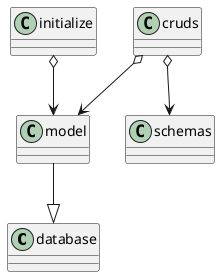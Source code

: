 @startuml
class database
class model
class cruds
class schemas
class initialize
model --|> database
cruds o--> model
cruds o--> schemas
initialize o--> model
@enduml
